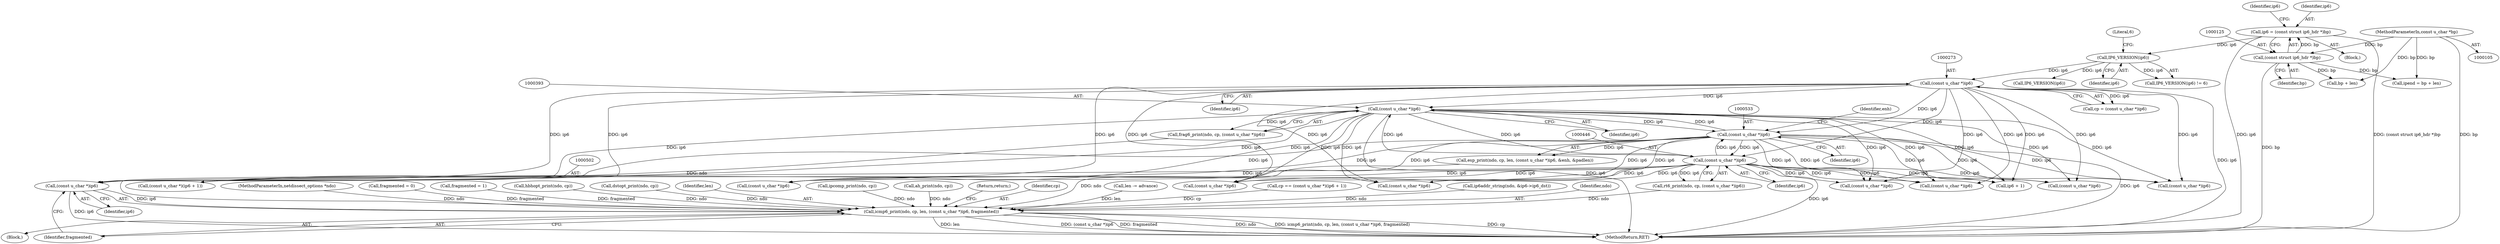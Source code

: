 digraph "0_tcpdump_66df248b49095c261138b5a5e34d341a6bf9ac7f@pointer" {
"1000501" [label="(Call,(const u_char *)ip6)"];
"1000392" [label="(Call,(const u_char *)ip6)"];
"1000532" [label="(Call,(const u_char *)ip6)"];
"1000272" [label="(Call,(const u_char *)ip6)"];
"1000154" [label="(Call,IP6_VERSION(ip6))"];
"1000122" [label="(Call,ip6 = (const struct ip6_hdr *)bp)"];
"1000124" [label="(Call,(const struct ip6_hdr *)bp)"];
"1000107" [label="(MethodParameterIn,const u_char *bp)"];
"1000445" [label="(Call,(const u_char *)ip6)"];
"1000497" [label="(Call,icmp6_print(ndo, cp, len, (const u_char *)ip6, fragmented))"];
"1000129" [label="(Identifier,ip6)"];
"1000123" [label="(Identifier,ip6)"];
"1000392" [label="(Call,(const u_char *)ip6)"];
"1000394" [label="(Identifier,ip6)"];
"1000254" [label="(Call,ipend = bp + len)"];
"1000256" [label="(Call,bp + len)"];
"1000500" [label="(Identifier,len)"];
"1000118" [label="(Call,fragmented = 0)"];
"1000442" [label="(Call,rt6_print(ndo, cp, (const u_char *)ip6))"];
"1000155" [label="(Identifier,ip6)"];
"1000481" [label="(Call,(const u_char *)ip6)"];
"1000305" [label="(Call,len -= advance)"];
"1000412" [label="(Call,fragmented = 1)"];
"1000568" [label="(Call,(const u_char *)ip6)"];
"1000163" [label="(Call,IP6_VERSION(ip6))"];
"1000274" [label="(Identifier,ip6)"];
"1000357" [label="(Call,hbhopt_print(ndo, cp))"];
"1000310" [label="(Call,cp == (const u_char *)(ip6 + 1))"];
"1000534" [label="(Identifier,ip6)"];
"1000373" [label="(Call,dstopt_print(ndo, cp))"];
"1000109" [label="(Block,)"];
"1000501" [label="(Call,(const u_char *)ip6)"];
"1000154" [label="(Call,IP6_VERSION(ip6))"];
"1000153" [label="(Call,IP6_VERSION(ip6) != 6)"];
"1000270" [label="(Call,cp = (const u_char *)ip6)"];
"1000532" [label="(Call,(const u_char *)ip6)"];
"1000555" [label="(Call,ipcomp_print(ndo, cp))"];
"1000447" [label="(Identifier,ip6)"];
"1000124" [label="(Call,(const struct ip6_hdr *)bp)"];
"1000505" [label="(Return,return;)"];
"1000126" [label="(Identifier,bp)"];
"1000499" [label="(Identifier,cp)"];
"1000345" [label="(Call,ip6addr_string(ndo, &ip6->ip6_dst))"];
"1000423" [label="(Call,(const u_char *)ip6)"];
"1000491" [label="(Call,(const u_char *)ip6)"];
"1000156" [label="(Literal,6)"];
"1000122" [label="(Call,ip6 = (const struct ip6_hdr *)bp)"];
"1000509" [label="(Call,ah_print(ndo, cp))"];
"1000536" [label="(Identifier,enh)"];
"1000389" [label="(Call,frag6_print(ndo, cp, (const u_char *)ip6))"];
"1000462" [label="(Call,(const u_char *)ip6)"];
"1000445" [label="(Call,(const u_char *)ip6)"];
"1000272" [label="(Call,(const u_char *)ip6)"];
"1000528" [label="(Call,esp_print(ndo, cp, len, (const u_char *)ip6, &enh, &padlen))"];
"1000498" [label="(Identifier,ndo)"];
"1000312" [label="(Call,(const u_char *)(ip6 + 1))"];
"1000107" [label="(MethodParameterIn,const u_char *bp)"];
"1000504" [label="(Identifier,fragmented)"];
"1000314" [label="(Call,ip6 + 1)"];
"1000497" [label="(Call,icmp6_print(ndo, cp, len, (const u_char *)ip6, fragmented))"];
"1000353" [label="(Block,)"];
"1000503" [label="(Identifier,ip6)"];
"1000106" [label="(MethodParameterIn,netdissect_options *ndo)"];
"1000471" [label="(Call,(const u_char *)ip6)"];
"1000595" [label="(Call,(const u_char *)ip6)"];
"1000633" [label="(MethodReturn,RET)"];
"1000501" -> "1000497"  [label="AST: "];
"1000501" -> "1000503"  [label="CFG: "];
"1000502" -> "1000501"  [label="AST: "];
"1000503" -> "1000501"  [label="AST: "];
"1000504" -> "1000501"  [label="CFG: "];
"1000501" -> "1000633"  [label="DDG: ip6"];
"1000501" -> "1000497"  [label="DDG: ip6"];
"1000392" -> "1000501"  [label="DDG: ip6"];
"1000532" -> "1000501"  [label="DDG: ip6"];
"1000272" -> "1000501"  [label="DDG: ip6"];
"1000445" -> "1000501"  [label="DDG: ip6"];
"1000392" -> "1000389"  [label="AST: "];
"1000392" -> "1000394"  [label="CFG: "];
"1000393" -> "1000392"  [label="AST: "];
"1000394" -> "1000392"  [label="AST: "];
"1000389" -> "1000392"  [label="CFG: "];
"1000392" -> "1000633"  [label="DDG: ip6"];
"1000392" -> "1000312"  [label="DDG: ip6"];
"1000392" -> "1000314"  [label="DDG: ip6"];
"1000392" -> "1000389"  [label="DDG: ip6"];
"1000532" -> "1000392"  [label="DDG: ip6"];
"1000272" -> "1000392"  [label="DDG: ip6"];
"1000445" -> "1000392"  [label="DDG: ip6"];
"1000392" -> "1000423"  [label="DDG: ip6"];
"1000392" -> "1000445"  [label="DDG: ip6"];
"1000392" -> "1000462"  [label="DDG: ip6"];
"1000392" -> "1000471"  [label="DDG: ip6"];
"1000392" -> "1000481"  [label="DDG: ip6"];
"1000392" -> "1000491"  [label="DDG: ip6"];
"1000392" -> "1000532"  [label="DDG: ip6"];
"1000392" -> "1000568"  [label="DDG: ip6"];
"1000392" -> "1000595"  [label="DDG: ip6"];
"1000532" -> "1000528"  [label="AST: "];
"1000532" -> "1000534"  [label="CFG: "];
"1000533" -> "1000532"  [label="AST: "];
"1000534" -> "1000532"  [label="AST: "];
"1000536" -> "1000532"  [label="CFG: "];
"1000532" -> "1000633"  [label="DDG: ip6"];
"1000532" -> "1000312"  [label="DDG: ip6"];
"1000532" -> "1000314"  [label="DDG: ip6"];
"1000532" -> "1000423"  [label="DDG: ip6"];
"1000532" -> "1000445"  [label="DDG: ip6"];
"1000532" -> "1000462"  [label="DDG: ip6"];
"1000532" -> "1000471"  [label="DDG: ip6"];
"1000532" -> "1000481"  [label="DDG: ip6"];
"1000532" -> "1000491"  [label="DDG: ip6"];
"1000532" -> "1000528"  [label="DDG: ip6"];
"1000272" -> "1000532"  [label="DDG: ip6"];
"1000445" -> "1000532"  [label="DDG: ip6"];
"1000532" -> "1000568"  [label="DDG: ip6"];
"1000532" -> "1000595"  [label="DDG: ip6"];
"1000272" -> "1000270"  [label="AST: "];
"1000272" -> "1000274"  [label="CFG: "];
"1000273" -> "1000272"  [label="AST: "];
"1000274" -> "1000272"  [label="AST: "];
"1000270" -> "1000272"  [label="CFG: "];
"1000272" -> "1000633"  [label="DDG: ip6"];
"1000272" -> "1000270"  [label="DDG: ip6"];
"1000154" -> "1000272"  [label="DDG: ip6"];
"1000272" -> "1000312"  [label="DDG: ip6"];
"1000272" -> "1000314"  [label="DDG: ip6"];
"1000272" -> "1000423"  [label="DDG: ip6"];
"1000272" -> "1000445"  [label="DDG: ip6"];
"1000272" -> "1000462"  [label="DDG: ip6"];
"1000272" -> "1000471"  [label="DDG: ip6"];
"1000272" -> "1000481"  [label="DDG: ip6"];
"1000272" -> "1000491"  [label="DDG: ip6"];
"1000272" -> "1000568"  [label="DDG: ip6"];
"1000272" -> "1000595"  [label="DDG: ip6"];
"1000154" -> "1000153"  [label="AST: "];
"1000154" -> "1000155"  [label="CFG: "];
"1000155" -> "1000154"  [label="AST: "];
"1000156" -> "1000154"  [label="CFG: "];
"1000154" -> "1000153"  [label="DDG: ip6"];
"1000122" -> "1000154"  [label="DDG: ip6"];
"1000154" -> "1000163"  [label="DDG: ip6"];
"1000122" -> "1000109"  [label="AST: "];
"1000122" -> "1000124"  [label="CFG: "];
"1000123" -> "1000122"  [label="AST: "];
"1000124" -> "1000122"  [label="AST: "];
"1000129" -> "1000122"  [label="CFG: "];
"1000122" -> "1000633"  [label="DDG: ip6"];
"1000122" -> "1000633"  [label="DDG: (const struct ip6_hdr *)bp"];
"1000124" -> "1000122"  [label="DDG: bp"];
"1000124" -> "1000126"  [label="CFG: "];
"1000125" -> "1000124"  [label="AST: "];
"1000126" -> "1000124"  [label="AST: "];
"1000124" -> "1000633"  [label="DDG: bp"];
"1000107" -> "1000124"  [label="DDG: bp"];
"1000124" -> "1000254"  [label="DDG: bp"];
"1000124" -> "1000256"  [label="DDG: bp"];
"1000107" -> "1000105"  [label="AST: "];
"1000107" -> "1000633"  [label="DDG: bp"];
"1000107" -> "1000254"  [label="DDG: bp"];
"1000107" -> "1000256"  [label="DDG: bp"];
"1000445" -> "1000442"  [label="AST: "];
"1000445" -> "1000447"  [label="CFG: "];
"1000446" -> "1000445"  [label="AST: "];
"1000447" -> "1000445"  [label="AST: "];
"1000442" -> "1000445"  [label="CFG: "];
"1000445" -> "1000633"  [label="DDG: ip6"];
"1000445" -> "1000312"  [label="DDG: ip6"];
"1000445" -> "1000314"  [label="DDG: ip6"];
"1000445" -> "1000423"  [label="DDG: ip6"];
"1000445" -> "1000442"  [label="DDG: ip6"];
"1000445" -> "1000462"  [label="DDG: ip6"];
"1000445" -> "1000471"  [label="DDG: ip6"];
"1000445" -> "1000481"  [label="DDG: ip6"];
"1000445" -> "1000491"  [label="DDG: ip6"];
"1000445" -> "1000568"  [label="DDG: ip6"];
"1000445" -> "1000595"  [label="DDG: ip6"];
"1000497" -> "1000353"  [label="AST: "];
"1000497" -> "1000504"  [label="CFG: "];
"1000498" -> "1000497"  [label="AST: "];
"1000499" -> "1000497"  [label="AST: "];
"1000500" -> "1000497"  [label="AST: "];
"1000504" -> "1000497"  [label="AST: "];
"1000505" -> "1000497"  [label="CFG: "];
"1000497" -> "1000633"  [label="DDG: ndo"];
"1000497" -> "1000633"  [label="DDG: icmp6_print(ndo, cp, len, (const u_char *)ip6, fragmented)"];
"1000497" -> "1000633"  [label="DDG: cp"];
"1000497" -> "1000633"  [label="DDG: len"];
"1000497" -> "1000633"  [label="DDG: (const u_char *)ip6"];
"1000497" -> "1000633"  [label="DDG: fragmented"];
"1000442" -> "1000497"  [label="DDG: ndo"];
"1000555" -> "1000497"  [label="DDG: ndo"];
"1000357" -> "1000497"  [label="DDG: ndo"];
"1000528" -> "1000497"  [label="DDG: ndo"];
"1000389" -> "1000497"  [label="DDG: ndo"];
"1000373" -> "1000497"  [label="DDG: ndo"];
"1000345" -> "1000497"  [label="DDG: ndo"];
"1000509" -> "1000497"  [label="DDG: ndo"];
"1000106" -> "1000497"  [label="DDG: ndo"];
"1000310" -> "1000497"  [label="DDG: cp"];
"1000305" -> "1000497"  [label="DDG: len"];
"1000412" -> "1000497"  [label="DDG: fragmented"];
"1000118" -> "1000497"  [label="DDG: fragmented"];
}
